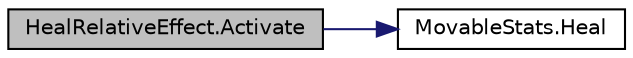 digraph "HealRelativeEffect.Activate"
{
 // INTERACTIVE_SVG=YES
 // LATEX_PDF_SIZE
  edge [fontname="Helvetica",fontsize="10",labelfontname="Helvetica",labelfontsize="10"];
  node [fontname="Helvetica",fontsize="10",shape=record];
  rankdir="LR";
  Node1 [label="HealRelativeEffect.Activate",height=0.2,width=0.4,color="black", fillcolor="grey75", style="filled", fontcolor="black",tooltip=" "];
  Node1 -> Node2 [color="midnightblue",fontsize="10",style="solid",fontname="Helvetica"];
  Node2 [label="MovableStats.Heal",height=0.2,width=0.4,color="black", fillcolor="white", style="filled",URL="$class_movable_stats.html#a8db5075f6cb3977efdc5c92f2fb927f5",tooltip=" "];
}

